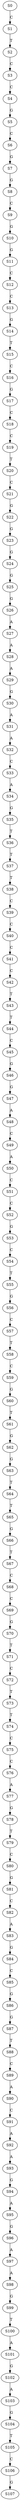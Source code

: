 strict digraph  {
	S0 -> S1 [ label = C ];
	S1 -> S2 [ label = T ];
	S2 -> S3 [ label = C ];
	S3 -> S4 [ label = C ];
	S4 -> S5 [ label = G ];
	S5 -> S6 [ label = C ];
	S6 -> S7 [ label = G ];
	S7 -> S8 [ label = G ];
	S8 -> S9 [ label = C ];
	S9 -> S10 [ label = G ];
	S10 -> S11 [ label = G ];
	S11 -> S12 [ label = C ];
	S12 -> S13 [ label = C ];
	S13 -> S14 [ label = G ];
	S14 -> S15 [ label = T ];
	S15 -> S16 [ label = C ];
	S16 -> S17 [ label = G ];
	S17 -> S18 [ label = C ];
	S18 -> S19 [ label = C ];
	S19 -> S20 [ label = T ];
	S20 -> S21 [ label = C ];
	S21 -> S22 [ label = G ];
	S22 -> S23 [ label = G ];
	S23 -> S24 [ label = G ];
	S24 -> S25 [ label = G ];
	S25 -> S26 [ label = G ];
	S26 -> S27 [ label = A ];
	S27 -> S28 [ label = A ];
	S28 -> S29 [ label = A ];
	S29 -> S30 [ label = G ];
	S30 -> S31 [ label = A ];
	S31 -> S32 [ label = A ];
	S32 -> S33 [ label = C ];
	S33 -> S34 [ label = A ];
	S34 -> S35 [ label = G ];
	S35 -> S36 [ label = T ];
	S36 -> S37 [ label = T ];
	S37 -> S38 [ label = T ];
	S38 -> S39 [ label = C ];
	S39 -> S40 [ label = C ];
	S40 -> S41 [ label = C ];
	S41 -> S42 [ label = C ];
	S42 -> S43 [ label = T ];
	S43 -> S44 [ label = T ];
	S44 -> S45 [ label = C ];
	S45 -> S46 [ label = G ];
	S46 -> S47 [ label = G ];
	S47 -> S48 [ label = A ];
	S48 -> S49 [ label = C ];
	S49 -> S50 [ label = A ];
	S50 -> S51 [ label = C ];
	S51 -> S52 [ label = C ];
	S52 -> S53 [ label = G ];
	S53 -> S54 [ label = C ];
	S54 -> S55 [ label = T ];
	S55 -> S56 [ label = G ];
	S56 -> S57 [ label = C ];
	S57 -> S58 [ label = T ];
	S58 -> S59 [ label = C ];
	S59 -> S60 [ label = G ];
	S60 -> S61 [ label = T ];
	S61 -> S62 [ label = G ];
	S62 -> S63 [ label = G ];
	S63 -> S64 [ label = T ];
	S64 -> S65 [ label = T ];
	S65 -> S66 [ label = G ];
	S66 -> S67 [ label = T ];
	S67 -> S68 [ label = C ];
	S68 -> S69 [ label = C ];
	S69 -> S70 [ label = G ];
	S70 -> S71 [ label = T ];
	S71 -> S72 [ label = C ];
	S72 -> S73 [ label = T ];
	S73 -> S74 [ label = T ];
	S74 -> S75 [ label = C ];
	S75 -> S76 [ label = C ];
	S76 -> S77 [ label = A ];
	S77 -> S78 [ label = G ];
	S78 -> S79 [ label = T ];
	S79 -> S80 [ label = C ];
	S80 -> S81 [ label = G ];
	S81 -> S82 [ label = C ];
	S82 -> S83 [ label = A ];
	S83 -> S84 [ label = G ];
	S84 -> S85 [ label = C ];
	S85 -> S86 [ label = G ];
	S86 -> S87 [ label = G ];
	S87 -> S88 [ label = T ];
	S88 -> S89 [ label = C ];
	S89 -> S90 [ label = A ];
	S90 -> S91 [ label = C ];
	S91 -> S92 [ label = A ];
	S92 -> S93 [ label = A ];
	S93 -> S94 [ label = G ];
	S94 -> S95 [ label = A ];
	S95 -> S96 [ label = G ];
	S96 -> S97 [ label = A ];
	S97 -> S98 [ label = A ];
	S98 -> S99 [ label = G ];
	S99 -> S100 [ label = T ];
	S100 -> S101 [ label = A ];
	S101 -> S102 [ label = G ];
	S102 -> S103 [ label = A ];
	S103 -> S104 [ label = G ];
	S104 -> S105 [ label = T ];
	S105 -> S106 [ label = C ];
	S106 -> S107 [ label = G ];
}
